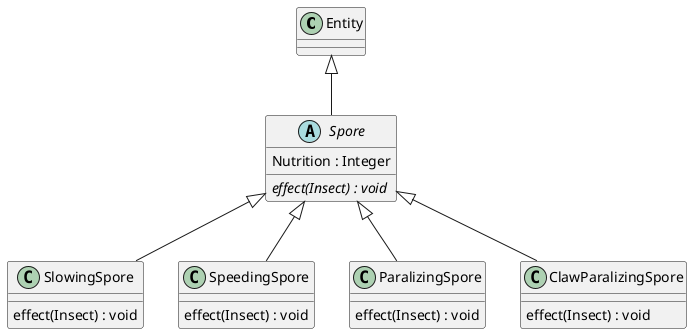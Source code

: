 @startuml spore

Entity <|-- Spore

abstract class Spore{
    Nutrition : Integer
    {abstract} effect(Insect) : void
}

Spore <|--SlowingSpore
class SlowingSpore{
    effect(Insect) : void

}

Spore <|--SpeedingSpore
class SpeedingSpore{
    effect(Insect) : void

}

Spore <|--ParalizingSpore
class ParalizingSpore{
    effect(Insect) : void

}

Spore <|--ClawParalizingSpore
class ClawParalizingSpore{
    effect(Insect) : void

}
@enduml	
